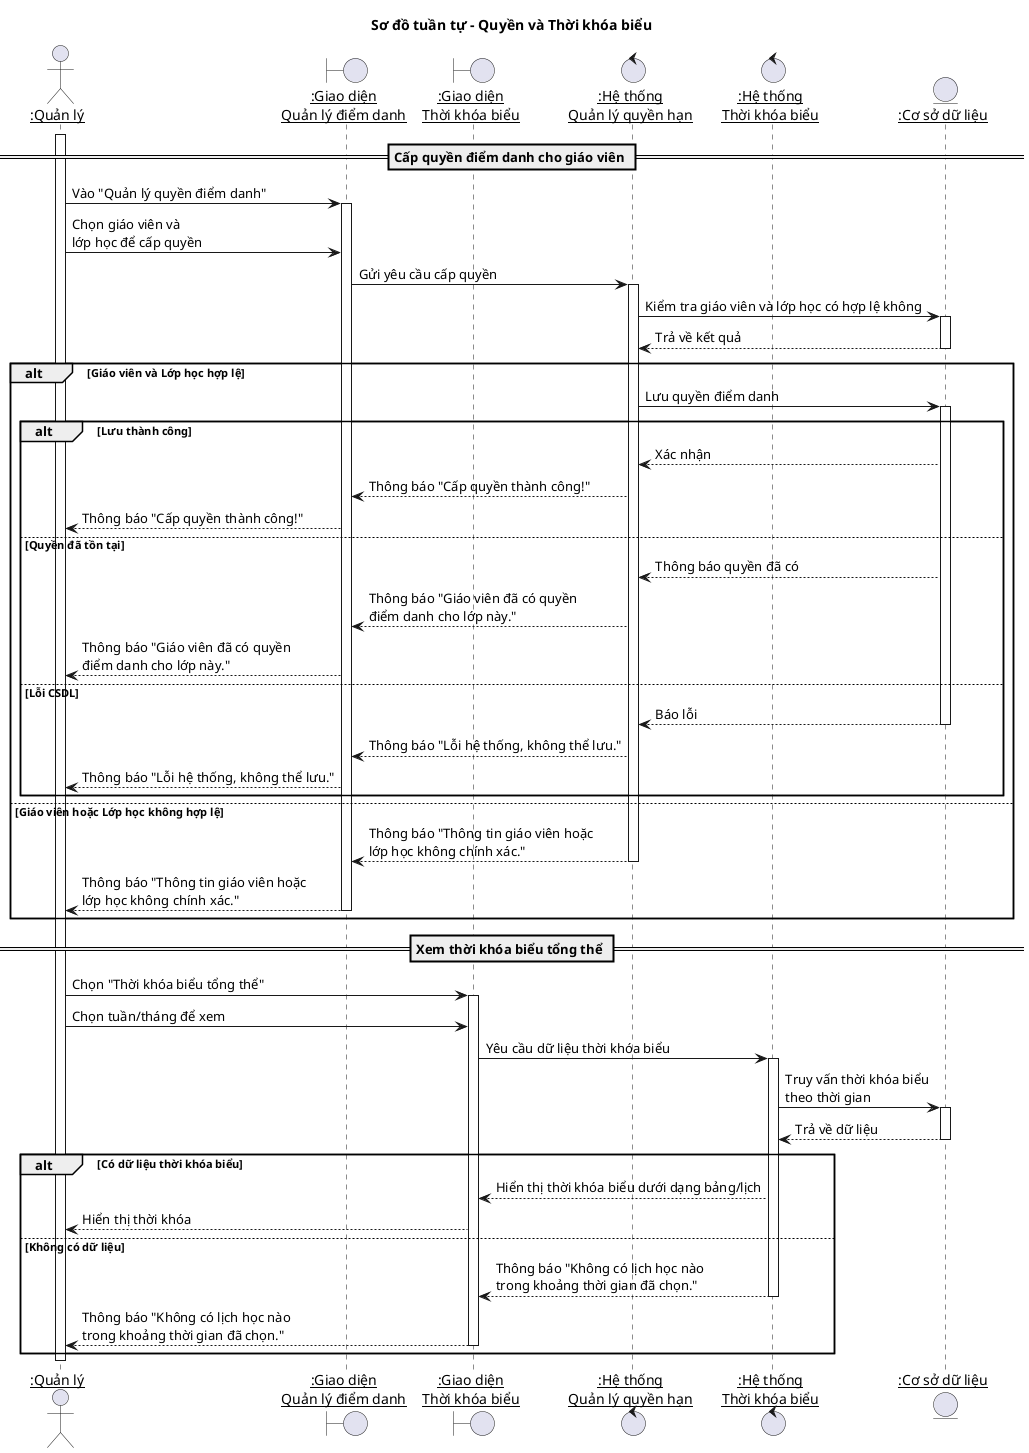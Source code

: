 @startuml "Quyền và Thời khóa biểu"
title Sơ đồ tuần tự - Quyền và Thời khóa biểu
actor "<u>:Quản lý" as Manager

' --- Định nghĩa các đối tượng ---
boundary "<u>:Giao diện\n<u>Quản lý điểm danh" as AttendanceUI
boundary "<u>:Giao diện\n<u>Thời khóa biểu" as ScheduleUI
control "<u>:Hệ thống\n<u>Quản lý quyền hạn" as PermissionSystem
control "<u>:Hệ thống\n<u>Thời khóa biểu" as ScheduleSystem
entity "<u>:Cơ sở dữ liệu" as Database

' --- Bắt đầu luồng ---
activate Manager

' ========================================
' Luồng: Quản lý quyền điểm danh
' ========================================
== Cấp quyền điểm danh cho giáo viên ==
Manager -> AttendanceUI: Vào "Quản lý quyền điểm danh"
activate AttendanceUI

Manager -> AttendanceUI: Chọn giáo viên và \nlớp học để cấp quyền
AttendanceUI -> PermissionSystem: Gửi yêu cầu cấp quyền
activate PermissionSystem

PermissionSystem -> Database: Kiểm tra giáo viên và lớp học có hợp lệ không
activate Database
Database --> PermissionSystem: Trả về kết quả
deactivate Database

alt Giáo viên và Lớp học hợp lệ
    PermissionSystem -> Database: Lưu quyền điểm danh
    activate Database
    alt Lưu thành công
        Database --> PermissionSystem: Xác nhận
        PermissionSystem --> AttendanceUI: Thông báo "Cấp quyền thành công!"
        AttendanceUI --> Manager: Thông báo "Cấp quyền thành công!"
    else Quyền đã tồn tại
        Database --> PermissionSystem: Thông báo quyền đã có
        PermissionSystem --> AttendanceUI: Thông báo "Giáo viên đã có quyền\nđiểm danh cho lớp này."
        AttendanceUI --> Manager: Thông báo "Giáo viên đã có quyền\nđiểm danh cho lớp này."    
    else Lỗi CSDL
        Database --> PermissionSystem: Báo lỗi
        deactivate Database
        PermissionSystem --> AttendanceUI: Thông báo "Lỗi hệ thống, không thể lưu."
        AttendanceUI --> Manager: Thông báo "Lỗi hệ thống, không thể lưu."    
    end

else Giáo viên hoặc Lớp học không hợp lệ
    PermissionSystem --> AttendanceUI: Thông báo "Thông tin giáo viên hoặc\nlớp học không chính xác."
    deactivate PermissionSystem
    AttendanceUI --> Manager: Thông báo "Thông tin giáo viên hoặc\nlớp học không chính xác."
    deactivate AttendanceUI
end


' ========================================
' Luồng: Xem thời khóa biểu tổng thể
' ========================================
== Xem thời khóa biểu tổng thể ==
Manager -> ScheduleUI: Chọn "Thời khóa biểu tổng thể"
activate ScheduleUI

Manager -> ScheduleUI: Chọn tuần/tháng để xem
ScheduleUI -> ScheduleSystem: Yêu cầu dữ liệu thời khóa biểu
activate ScheduleSystem

ScheduleSystem -> Database: Truy vấn thời khóa biểu\ntheo thời gian
activate Database
Database --> ScheduleSystem: Trả về dữ liệu
deactivate Database

alt Có dữ liệu thời khóa biểu
    ScheduleSystem --> ScheduleUI: Hiển thị thời khóa biểu dưới dạng bảng/lịch
    ScheduleUI --> Manager: Hiển thị thời khóa 
else Không có dữ liệu
    ScheduleSystem --> ScheduleUI: Thông báo "Không có lịch học nào \ntrong khoảng thời gian đã chọn."
    deactivate ScheduleSystem
    ScheduleUI --> Manager: Thông báo "Không có lịch học nào \ntrong khoảng thời gian đã chọn."
    deactivate ScheduleUI
end

deactivate Manager

@enduml